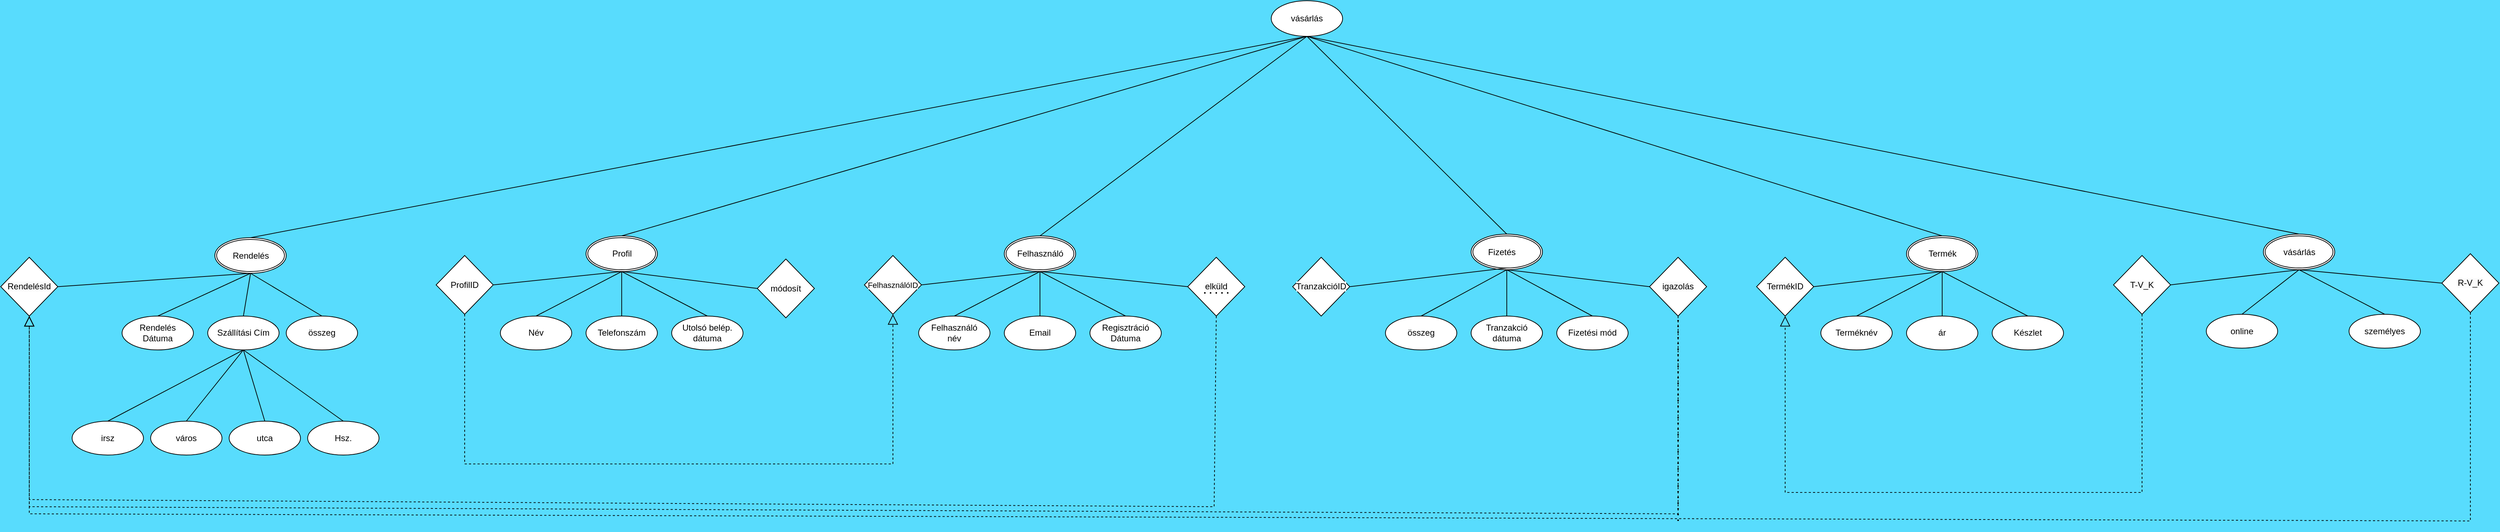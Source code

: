 <mxfile version="22.1.4" type="device">
  <diagram name="1 oldal" id="pgkRkJxASulF3byJW5MB">
    <mxGraphModel dx="4327" dy="2080" grid="1" gridSize="10" guides="1" tooltips="1" connect="1" arrows="1" fold="1" page="1" pageScale="1" pageWidth="827" pageHeight="1169" background="#58dcfd" math="0" shadow="0">
      <root>
        <mxCell id="0" />
        <mxCell id="1" parent="0" />
        <mxCell id="olo7srcj-zzZvN0HR29w-1" value="vásárlás" style="ellipse;whiteSpace=wrap;html=1;" parent="1" vertex="1">
          <mxGeometry x="990" y="170" width="100" height="50" as="geometry" />
        </mxCell>
        <mxCell id="olo7srcj-zzZvN0HR29w-6" value="" style="ellipse;whiteSpace=wrap;html=1;" parent="1" vertex="1">
          <mxGeometry x="2380" y="497.5" width="100" height="50" as="geometry" />
        </mxCell>
        <mxCell id="olo7srcj-zzZvN0HR29w-7" value="vásárlás" style="ellipse;whiteSpace=wrap;html=1;" parent="1" vertex="1">
          <mxGeometry x="2382.5" y="500" width="95" height="45" as="geometry" />
        </mxCell>
        <mxCell id="olo7srcj-zzZvN0HR29w-14" value="" style="endArrow=none;html=1;rounded=0;entryX=0.5;entryY=1;entryDx=0;entryDy=0;exitX=0.5;exitY=0;exitDx=0;exitDy=0;" parent="1" source="olo7srcj-zzZvN0HR29w-2" target="olo7srcj-zzZvN0HR29w-1" edge="1">
          <mxGeometry width="50" height="50" relative="1" as="geometry">
            <mxPoint x="-410" y="490" as="sourcePoint" />
            <mxPoint x="80" y="420" as="targetPoint" />
          </mxGeometry>
        </mxCell>
        <mxCell id="olo7srcj-zzZvN0HR29w-15" value="" style="group" parent="1" vertex="1" connectable="0">
          <mxGeometry x="-490" y="502.5" width="100" height="50" as="geometry" />
        </mxCell>
        <mxCell id="olo7srcj-zzZvN0HR29w-2" value="" style="ellipse;whiteSpace=wrap;html=1;" parent="olo7srcj-zzZvN0HR29w-15" vertex="1">
          <mxGeometry width="100" height="50" as="geometry" />
        </mxCell>
        <mxCell id="olo7srcj-zzZvN0HR29w-3" value="Rendelés" style="ellipse;whiteSpace=wrap;html=1;" parent="olo7srcj-zzZvN0HR29w-15" vertex="1">
          <mxGeometry x="2.5" y="2.5" width="95" height="45" as="geometry" />
        </mxCell>
        <mxCell id="olo7srcj-zzZvN0HR29w-16" value="" style="group" parent="1" vertex="1" connectable="0">
          <mxGeometry x="616" y="500" width="100" height="50" as="geometry" />
        </mxCell>
        <mxCell id="olo7srcj-zzZvN0HR29w-4" value="" style="ellipse;whiteSpace=wrap;html=1;" parent="olo7srcj-zzZvN0HR29w-16" vertex="1">
          <mxGeometry width="100" height="50" as="geometry" />
        </mxCell>
        <mxCell id="olo7srcj-zzZvN0HR29w-5" value="Felhasználó" style="ellipse;whiteSpace=wrap;html=1;" parent="olo7srcj-zzZvN0HR29w-16" vertex="1">
          <mxGeometry x="2.5" y="2.5" width="95" height="45" as="geometry" />
        </mxCell>
        <mxCell id="olo7srcj-zzZvN0HR29w-17" value="" style="group" parent="1" vertex="1" connectable="0">
          <mxGeometry x="30" y="500" width="100" height="50" as="geometry" />
        </mxCell>
        <mxCell id="olo7srcj-zzZvN0HR29w-8" value="" style="ellipse;whiteSpace=wrap;html=1;" parent="olo7srcj-zzZvN0HR29w-17" vertex="1">
          <mxGeometry width="100" height="50" as="geometry" />
        </mxCell>
        <mxCell id="olo7srcj-zzZvN0HR29w-9" value="Profil" style="ellipse;whiteSpace=wrap;html=1;" parent="olo7srcj-zzZvN0HR29w-17" vertex="1">
          <mxGeometry x="2.5" y="2.5" width="95" height="45" as="geometry" />
        </mxCell>
        <mxCell id="olo7srcj-zzZvN0HR29w-18" value="" style="group" parent="1" vertex="1" connectable="0">
          <mxGeometry x="1270" y="497.5" width="100" height="50" as="geometry" />
        </mxCell>
        <mxCell id="olo7srcj-zzZvN0HR29w-10" value="" style="ellipse;whiteSpace=wrap;html=1;" parent="olo7srcj-zzZvN0HR29w-18" vertex="1">
          <mxGeometry width="100" height="50" as="geometry" />
        </mxCell>
        <mxCell id="olo7srcj-zzZvN0HR29w-11" value="Fizetés&lt;span style=&quot;white-space: pre;&quot;&gt;&#x9;&lt;/span&gt;" style="ellipse;whiteSpace=wrap;html=1;" parent="olo7srcj-zzZvN0HR29w-18" vertex="1">
          <mxGeometry x="2.5" y="2.5" width="95" height="45" as="geometry" />
        </mxCell>
        <mxCell id="olo7srcj-zzZvN0HR29w-19" value="" style="group" parent="1" vertex="1" connectable="0">
          <mxGeometry x="1880" y="500" width="100" height="50" as="geometry" />
        </mxCell>
        <mxCell id="olo7srcj-zzZvN0HR29w-12" value="" style="ellipse;whiteSpace=wrap;html=1;" parent="olo7srcj-zzZvN0HR29w-19" vertex="1">
          <mxGeometry width="100" height="50" as="geometry" />
        </mxCell>
        <mxCell id="olo7srcj-zzZvN0HR29w-13" value="Termék" style="ellipse;whiteSpace=wrap;html=1;" parent="olo7srcj-zzZvN0HR29w-19" vertex="1">
          <mxGeometry x="2.5" y="2.5" width="95" height="45" as="geometry" />
        </mxCell>
        <mxCell id="olo7srcj-zzZvN0HR29w-21" value="&lt;br&gt;&lt;span style=&quot;color: rgb(0, 0, 0); font-family: Helvetica; font-size: 12px; font-style: normal; font-variant-ligatures: normal; font-variant-caps: normal; font-weight: 400; letter-spacing: normal; orphans: 2; text-align: center; text-indent: 0px; text-transform: none; widows: 2; word-spacing: 0px; -webkit-text-stroke-width: 0px; background-color: rgb(251, 251, 251); text-decoration-thickness: initial; text-decoration-style: initial; text-decoration-color: initial; float: none; display: inline !important;&quot;&gt;RendelésId&lt;br&gt;&lt;br&gt;&lt;/span&gt;" style="rhombus;whiteSpace=wrap;html=1;" parent="1" vertex="1">
          <mxGeometry x="-790" y="530" width="80" height="82.5" as="geometry" />
        </mxCell>
        <mxCell id="olo7srcj-zzZvN0HR29w-28" value="Felhasználó&lt;br&gt;név" style="ellipse;whiteSpace=wrap;html=1;" parent="1" vertex="1">
          <mxGeometry x="496" y="612.5" width="100" height="47.5" as="geometry" />
        </mxCell>
        <mxCell id="olo7srcj-zzZvN0HR29w-29" value="Rendelés&lt;br&gt;Dátuma" style="ellipse;whiteSpace=wrap;html=1;" parent="1" vertex="1">
          <mxGeometry x="-620" y="612.5" width="100" height="47.5" as="geometry" />
        </mxCell>
        <mxCell id="olo7srcj-zzZvN0HR29w-30" value="összeg" style="ellipse;whiteSpace=wrap;html=1;" parent="1" vertex="1">
          <mxGeometry x="-390" y="612.5" width="100" height="47.5" as="geometry" />
        </mxCell>
        <mxCell id="olo7srcj-zzZvN0HR29w-31" value="Szállítási Cím" style="ellipse;whiteSpace=wrap;html=1;" parent="1" vertex="1">
          <mxGeometry x="-500" y="612.5" width="100" height="47.5" as="geometry" />
        </mxCell>
        <mxCell id="olo7srcj-zzZvN0HR29w-35" value="" style="endArrow=none;html=1;rounded=0;exitX=0.5;exitY=0;exitDx=0;exitDy=0;entryX=0.5;entryY=1;entryDx=0;entryDy=0;" parent="1" source="olo7srcj-zzZvN0HR29w-29" target="olo7srcj-zzZvN0HR29w-2" edge="1">
          <mxGeometry width="50" height="50" relative="1" as="geometry">
            <mxPoint x="-240" y="610" as="sourcePoint" />
            <mxPoint x="-460" y="560" as="targetPoint" />
          </mxGeometry>
        </mxCell>
        <mxCell id="olo7srcj-zzZvN0HR29w-36" value="" style="endArrow=none;html=1;rounded=0;exitX=0.5;exitY=0;exitDx=0;exitDy=0;entryX=0.5;entryY=1;entryDx=0;entryDy=0;" parent="1" source="olo7srcj-zzZvN0HR29w-31" target="olo7srcj-zzZvN0HR29w-2" edge="1">
          <mxGeometry width="50" height="50" relative="1" as="geometry">
            <mxPoint x="-240" y="610" as="sourcePoint" />
            <mxPoint x="-460" y="560" as="targetPoint" />
          </mxGeometry>
        </mxCell>
        <mxCell id="olo7srcj-zzZvN0HR29w-37" value="" style="endArrow=none;html=1;rounded=0;exitX=0.5;exitY=0;exitDx=0;exitDy=0;entryX=0.5;entryY=1;entryDx=0;entryDy=0;" parent="1" source="olo7srcj-zzZvN0HR29w-30" target="olo7srcj-zzZvN0HR29w-2" edge="1">
          <mxGeometry width="50" height="50" relative="1" as="geometry">
            <mxPoint x="-240" y="610" as="sourcePoint" />
            <mxPoint x="-190" y="560" as="targetPoint" />
          </mxGeometry>
        </mxCell>
        <mxCell id="olo7srcj-zzZvN0HR29w-38" value="&lt;font style=&quot;font-size: 11px;&quot;&gt;&lt;br&gt;&lt;/font&gt;&lt;span style=&quot;color: rgb(0, 0, 0); font-family: Helvetica; font-style: normal; font-variant-ligatures: normal; font-variant-caps: normal; font-weight: 400; letter-spacing: normal; orphans: 2; text-align: center; text-indent: 0px; text-transform: none; widows: 2; word-spacing: 0px; -webkit-text-stroke-width: 0px; background-color: rgb(251, 251, 251); text-decoration-thickness: initial; text-decoration-style: initial; text-decoration-color: initial; float: none; display: inline !important; font-size: 11px;&quot;&gt;&lt;font style=&quot;font-size: 11px;&quot;&gt;FelhasználóID&lt;br&gt;&lt;/font&gt;&lt;br&gt;&lt;/span&gt;" style="rhombus;whiteSpace=wrap;html=1;" parent="1" vertex="1">
          <mxGeometry x="420" y="527.5" width="80" height="82.5" as="geometry" />
        </mxCell>
        <mxCell id="olo7srcj-zzZvN0HR29w-42" value="Email" style="ellipse;whiteSpace=wrap;html=1;" parent="1" vertex="1">
          <mxGeometry x="616" y="612.5" width="100" height="47.5" as="geometry" />
        </mxCell>
        <mxCell id="olo7srcj-zzZvN0HR29w-43" value="Regisztráció&lt;br&gt;Dátuma" style="ellipse;whiteSpace=wrap;html=1;" parent="1" vertex="1">
          <mxGeometry x="736" y="612.5" width="100" height="47.5" as="geometry" />
        </mxCell>
        <mxCell id="olo7srcj-zzZvN0HR29w-44" value="Név" style="ellipse;whiteSpace=wrap;html=1;" parent="1" vertex="1">
          <mxGeometry x="-90" y="612.5" width="100" height="47.5" as="geometry" />
        </mxCell>
        <mxCell id="olo7srcj-zzZvN0HR29w-45" value="&lt;span style=&quot;color: rgb(0, 0, 0); font-family: Helvetica; font-size: 12px; font-style: normal; font-variant-ligatures: normal; font-variant-caps: normal; font-weight: 400; letter-spacing: normal; orphans: 2; text-align: center; text-indent: 0px; text-transform: none; widows: 2; word-spacing: 0px; -webkit-text-stroke-width: 0px; background-color: rgb(251, 251, 251); text-decoration-thickness: initial; text-decoration-style: initial; text-decoration-color: initial; float: none; display: inline !important;&quot;&gt;ProfilID&lt;br&gt;&lt;/span&gt;" style="rhombus;whiteSpace=wrap;html=1;" parent="1" vertex="1">
          <mxGeometry x="-180" y="527.5" width="80" height="82.5" as="geometry" />
        </mxCell>
        <mxCell id="olo7srcj-zzZvN0HR29w-46" value="Utolsó belép.&lt;br&gt;dátuma" style="ellipse;whiteSpace=wrap;html=1;" parent="1" vertex="1">
          <mxGeometry x="150" y="612.5" width="100" height="47.5" as="geometry" />
        </mxCell>
        <mxCell id="olo7srcj-zzZvN0HR29w-47" value="Telefonszám" style="ellipse;whiteSpace=wrap;html=1;" parent="1" vertex="1">
          <mxGeometry x="30" y="612.5" width="100" height="47.5" as="geometry" />
        </mxCell>
        <mxCell id="olo7srcj-zzZvN0HR29w-48" value="&lt;span style=&quot;color: rgb(0, 0, 0); font-family: Helvetica; font-size: 12px; font-style: normal; font-variant-ligatures: normal; font-variant-caps: normal; font-weight: 400; letter-spacing: normal; orphans: 2; text-align: center; text-indent: 0px; text-transform: none; widows: 2; word-spacing: 0px; -webkit-text-stroke-width: 0px; background-color: rgb(251, 251, 251); text-decoration-thickness: initial; text-decoration-style: initial; text-decoration-color: initial; float: none; display: inline !important;&quot;&gt;TranzakcióID&lt;br&gt;&lt;/span&gt;" style="rhombus;whiteSpace=wrap;html=1;" parent="1" vertex="1">
          <mxGeometry x="1020" y="530" width="80" height="82.5" as="geometry" />
        </mxCell>
        <mxCell id="olo7srcj-zzZvN0HR29w-49" value="&lt;span style=&quot;color: rgb(0, 0, 0); font-family: Helvetica; font-size: 12px; font-style: normal; font-variant-ligatures: normal; font-variant-caps: normal; font-weight: 400; letter-spacing: normal; orphans: 2; text-align: center; text-indent: 0px; text-transform: none; widows: 2; word-spacing: 0px; -webkit-text-stroke-width: 0px; background-color: rgb(251, 251, 251); text-decoration-thickness: initial; text-decoration-style: initial; text-decoration-color: initial; float: none; display: inline !important;&quot;&gt;TermékID&lt;br&gt;&lt;/span&gt;" style="rhombus;whiteSpace=wrap;html=1;" parent="1" vertex="1">
          <mxGeometry x="1670" y="530" width="80" height="82.5" as="geometry" />
        </mxCell>
        <mxCell id="olo7srcj-zzZvN0HR29w-50" value="&lt;span style=&quot;color: rgb(0, 0, 0); font-family: Helvetica; font-size: 12px; font-style: normal; font-variant-ligatures: normal; font-variant-caps: normal; font-weight: 400; letter-spacing: normal; orphans: 2; text-align: center; text-indent: 0px; text-transform: none; widows: 2; word-spacing: 0px; -webkit-text-stroke-width: 0px; background-color: rgb(251, 251, 251); text-decoration-thickness: initial; text-decoration-style: initial; text-decoration-color: initial; float: none; display: inline !important;&quot;&gt;T-V_K&lt;br&gt;&lt;/span&gt;" style="rhombus;whiteSpace=wrap;html=1;" parent="1" vertex="1">
          <mxGeometry x="2170" y="527.5" width="80" height="82.5" as="geometry" />
        </mxCell>
        <mxCell id="olo7srcj-zzZvN0HR29w-51" value="összeg" style="ellipse;whiteSpace=wrap;html=1;" parent="1" vertex="1">
          <mxGeometry x="1150" y="612.5" width="100" height="47.5" as="geometry" />
        </mxCell>
        <mxCell id="olo7srcj-zzZvN0HR29w-52" value="Fizetési mód" style="ellipse;whiteSpace=wrap;html=1;" parent="1" vertex="1">
          <mxGeometry x="1390" y="612.5" width="100" height="47.5" as="geometry" />
        </mxCell>
        <mxCell id="olo7srcj-zzZvN0HR29w-53" value="Tranzakció&lt;br&gt;dátuma" style="ellipse;whiteSpace=wrap;html=1;" parent="1" vertex="1">
          <mxGeometry x="1270" y="612.5" width="100" height="47.5" as="geometry" />
        </mxCell>
        <mxCell id="olo7srcj-zzZvN0HR29w-54" value="Terméknév" style="ellipse;whiteSpace=wrap;html=1;" parent="1" vertex="1">
          <mxGeometry x="1760" y="612.5" width="100" height="47.5" as="geometry" />
        </mxCell>
        <mxCell id="olo7srcj-zzZvN0HR29w-55" value="Készlet" style="ellipse;whiteSpace=wrap;html=1;" parent="1" vertex="1">
          <mxGeometry x="2000" y="612.5" width="100" height="47.5" as="geometry" />
        </mxCell>
        <mxCell id="olo7srcj-zzZvN0HR29w-56" value="ár" style="ellipse;whiteSpace=wrap;html=1;" parent="1" vertex="1">
          <mxGeometry x="1880" y="612.5" width="100" height="47.5" as="geometry" />
        </mxCell>
        <mxCell id="olo7srcj-zzZvN0HR29w-58" value="személyes" style="ellipse;whiteSpace=wrap;html=1;" parent="1" vertex="1">
          <mxGeometry x="2500" y="610" width="100" height="47.5" as="geometry" />
        </mxCell>
        <mxCell id="olo7srcj-zzZvN0HR29w-59" value="online" style="ellipse;whiteSpace=wrap;html=1;" parent="1" vertex="1">
          <mxGeometry x="2300" y="610" width="100" height="47.5" as="geometry" />
        </mxCell>
        <mxCell id="olo7srcj-zzZvN0HR29w-60" value="irsz" style="ellipse;whiteSpace=wrap;html=1;" parent="1" vertex="1">
          <mxGeometry x="-690" y="760" width="100" height="47.5" as="geometry" />
        </mxCell>
        <mxCell id="olo7srcj-zzZvN0HR29w-61" value="város" style="ellipse;whiteSpace=wrap;html=1;" parent="1" vertex="1">
          <mxGeometry x="-580" y="760" width="100" height="47.5" as="geometry" />
        </mxCell>
        <mxCell id="olo7srcj-zzZvN0HR29w-62" value="utca" style="ellipse;whiteSpace=wrap;html=1;" parent="1" vertex="1">
          <mxGeometry x="-470" y="760" width="100" height="47.5" as="geometry" />
        </mxCell>
        <mxCell id="olo7srcj-zzZvN0HR29w-64" value="" style="endArrow=none;html=1;rounded=0;exitX=0.5;exitY=0;exitDx=0;exitDy=0;entryX=0.5;entryY=1;entryDx=0;entryDy=0;" parent="1" source="olo7srcj-zzZvN0HR29w-60" target="olo7srcj-zzZvN0HR29w-31" edge="1">
          <mxGeometry width="50" height="50" relative="1" as="geometry">
            <mxPoint x="-410" y="660" as="sourcePoint" />
            <mxPoint x="-360" y="610" as="targetPoint" />
          </mxGeometry>
        </mxCell>
        <mxCell id="olo7srcj-zzZvN0HR29w-65" value="" style="endArrow=none;html=1;rounded=0;exitX=0.5;exitY=0;exitDx=0;exitDy=0;entryX=0.5;entryY=1;entryDx=0;entryDy=0;" parent="1" source="olo7srcj-zzZvN0HR29w-61" target="olo7srcj-zzZvN0HR29w-31" edge="1">
          <mxGeometry width="50" height="50" relative="1" as="geometry">
            <mxPoint x="-550" y="770" as="sourcePoint" />
            <mxPoint x="-440" y="670" as="targetPoint" />
          </mxGeometry>
        </mxCell>
        <mxCell id="olo7srcj-zzZvN0HR29w-66" value="" style="endArrow=none;html=1;rounded=0;exitX=0.5;exitY=0;exitDx=0;exitDy=0;entryX=0.5;entryY=1;entryDx=0;entryDy=0;" parent="1" source="olo7srcj-zzZvN0HR29w-62" target="olo7srcj-zzZvN0HR29w-31" edge="1">
          <mxGeometry width="50" height="50" relative="1" as="geometry">
            <mxPoint x="-540" y="780" as="sourcePoint" />
            <mxPoint x="-430" y="680" as="targetPoint" />
          </mxGeometry>
        </mxCell>
        <mxCell id="olo7srcj-zzZvN0HR29w-67" value="Hsz." style="ellipse;whiteSpace=wrap;html=1;" parent="1" vertex="1">
          <mxGeometry x="-360" y="760" width="100" height="47.5" as="geometry" />
        </mxCell>
        <mxCell id="olo7srcj-zzZvN0HR29w-68" value="" style="endArrow=none;html=1;rounded=0;exitX=0.5;exitY=0;exitDx=0;exitDy=0;entryX=0.5;entryY=1;entryDx=0;entryDy=0;" parent="1" source="olo7srcj-zzZvN0HR29w-67" target="olo7srcj-zzZvN0HR29w-31" edge="1">
          <mxGeometry width="50" height="50" relative="1" as="geometry">
            <mxPoint x="-390" y="770" as="sourcePoint" />
            <mxPoint x="-440" y="670" as="targetPoint" />
          </mxGeometry>
        </mxCell>
        <mxCell id="olo7srcj-zzZvN0HR29w-71" value="&lt;span style=&quot;color: rgb(0, 0, 0); font-family: Helvetica; font-style: normal; font-variant-ligatures: normal; font-variant-caps: normal; font-weight: 400; letter-spacing: normal; orphans: 2; text-align: center; text-indent: 0px; text-transform: none; widows: 2; word-spacing: 0px; -webkit-text-stroke-width: 0px; background-color: rgb(251, 251, 251); text-decoration-thickness: initial; text-decoration-style: initial; text-decoration-color: initial; float: none; display: inline !important;&quot;&gt;&lt;font style=&quot;font-size: 12px;&quot;&gt;elküld&lt;/font&gt;&lt;br&gt;&lt;/span&gt;" style="rhombus;whiteSpace=wrap;html=1;" parent="1" vertex="1">
          <mxGeometry x="873" y="530" width="80" height="82.5" as="geometry" />
        </mxCell>
        <mxCell id="olo7srcj-zzZvN0HR29w-72" value="" style="endArrow=none;dashed=1;html=1;dashPattern=1 3;strokeWidth=2;rounded=0;" parent="1" edge="1">
          <mxGeometry width="50" height="50" relative="1" as="geometry">
            <mxPoint x="896" y="580" as="sourcePoint" />
            <mxPoint x="936" y="580" as="targetPoint" />
          </mxGeometry>
        </mxCell>
        <mxCell id="olo7srcj-zzZvN0HR29w-81" value="&lt;span style=&quot;color: rgb(0, 0, 0); font-family: Helvetica; font-size: 12px; font-style: normal; font-variant-ligatures: normal; font-variant-caps: normal; font-weight: 400; letter-spacing: normal; orphans: 2; text-align: center; text-indent: 0px; text-transform: none; widows: 2; word-spacing: 0px; -webkit-text-stroke-width: 0px; background-color: rgb(251, 251, 251); text-decoration-thickness: initial; text-decoration-style: initial; text-decoration-color: initial; float: none; display: inline !important;&quot;&gt;módosít&lt;br&gt;&lt;/span&gt;" style="rhombus;whiteSpace=wrap;html=1;" parent="1" vertex="1">
          <mxGeometry x="270" y="532.5" width="80" height="82.5" as="geometry" />
        </mxCell>
        <mxCell id="olo7srcj-zzZvN0HR29w-82" value="&lt;span style=&quot;color: rgb(0, 0, 0); font-family: Helvetica; font-size: 12px; font-style: normal; font-variant-ligatures: normal; font-variant-caps: normal; font-weight: 400; letter-spacing: normal; orphans: 2; text-align: center; text-indent: 0px; text-transform: none; widows: 2; word-spacing: 0px; -webkit-text-stroke-width: 0px; background-color: rgb(251, 251, 251); text-decoration-thickness: initial; text-decoration-style: initial; text-decoration-color: initial; float: none; display: inline !important;&quot;&gt;igazolás&lt;br&gt;&lt;/span&gt;" style="rhombus;whiteSpace=wrap;html=1;" parent="1" vertex="1">
          <mxGeometry x="1520" y="530" width="80" height="82.5" as="geometry" />
        </mxCell>
        <mxCell id="olo7srcj-zzZvN0HR29w-83" value="" style="endArrow=none;dashed=1;html=1;dashPattern=1 3;strokeWidth=2;rounded=0;entryX=0.5;entryY=1;entryDx=0;entryDy=0;" parent="1" target="olo7srcj-zzZvN0HR29w-82" edge="1">
          <mxGeometry width="50" height="50" relative="1" as="geometry">
            <mxPoint x="1560" y="900" as="sourcePoint" />
            <mxPoint x="1180" y="580" as="targetPoint" />
          </mxGeometry>
        </mxCell>
        <mxCell id="olo7srcj-zzZvN0HR29w-90" value="&lt;span style=&quot;color: rgb(0, 0, 0); font-family: Helvetica; font-size: 12px; font-style: normal; font-variant-ligatures: normal; font-variant-caps: normal; font-weight: 400; letter-spacing: normal; orphans: 2; text-align: center; text-indent: 0px; text-transform: none; widows: 2; word-spacing: 0px; -webkit-text-stroke-width: 0px; background-color: rgb(251, 251, 251); text-decoration-thickness: initial; text-decoration-style: initial; text-decoration-color: initial; float: none; display: inline !important;&quot;&gt;R-V_K&lt;br&gt;&lt;/span&gt;" style="rhombus;whiteSpace=wrap;html=1;" parent="1" vertex="1">
          <mxGeometry x="2630" y="525" width="80" height="82.5" as="geometry" />
        </mxCell>
        <mxCell id="olo7srcj-zzZvN0HR29w-95" value="" style="endArrow=block;dashed=1;endFill=0;endSize=12;html=1;rounded=0;entryX=0.5;entryY=1;entryDx=0;entryDy=0;exitX=0.5;exitY=1;exitDx=0;exitDy=0;" parent="1" target="olo7srcj-zzZvN0HR29w-21" edge="1" source="olo7srcj-zzZvN0HR29w-71">
          <mxGeometry width="160" relative="1" as="geometry">
            <mxPoint x="330" y="880" as="sourcePoint" />
            <mxPoint x="-790" y="620" as="targetPoint" />
            <Array as="points">
              <mxPoint x="910" y="880" />
              <mxPoint x="-750" y="870" />
            </Array>
          </mxGeometry>
        </mxCell>
        <mxCell id="91hIzFVoFFnTv9ieOb-T-1" value="" style="endArrow=block;dashed=1;endFill=0;endSize=12;html=1;rounded=0;entryX=0.5;entryY=1;entryDx=0;entryDy=0;exitX=0.5;exitY=1;exitDx=0;exitDy=0;" edge="1" parent="1" source="olo7srcj-zzZvN0HR29w-82" target="olo7srcj-zzZvN0HR29w-21">
          <mxGeometry width="160" relative="1" as="geometry">
            <mxPoint x="923" y="623" as="sourcePoint" />
            <mxPoint x="-740" y="623" as="targetPoint" />
            <Array as="points">
              <mxPoint x="1560" y="890" />
              <mxPoint x="-750" y="880" />
            </Array>
          </mxGeometry>
        </mxCell>
        <mxCell id="91hIzFVoFFnTv9ieOb-T-2" value="" style="endArrow=block;dashed=1;endFill=0;endSize=12;html=1;rounded=0;entryX=0.5;entryY=1;entryDx=0;entryDy=0;exitX=0.5;exitY=1;exitDx=0;exitDy=0;" edge="1" parent="1" source="olo7srcj-zzZvN0HR29w-90" target="olo7srcj-zzZvN0HR29w-21">
          <mxGeometry width="160" relative="1" as="geometry">
            <mxPoint x="1570" y="623" as="sourcePoint" />
            <mxPoint x="-740" y="623" as="targetPoint" />
            <Array as="points">
              <mxPoint x="2670" y="900" />
              <mxPoint x="-750" y="890" />
            </Array>
          </mxGeometry>
        </mxCell>
        <mxCell id="91hIzFVoFFnTv9ieOb-T-3" value="" style="endArrow=block;dashed=1;endFill=0;endSize=12;html=1;rounded=0;exitX=0.5;exitY=1;exitDx=0;exitDy=0;entryX=0.5;entryY=1;entryDx=0;entryDy=0;" edge="1" parent="1" source="olo7srcj-zzZvN0HR29w-50" target="olo7srcj-zzZvN0HR29w-49">
          <mxGeometry width="160" relative="1" as="geometry">
            <mxPoint x="923" y="623" as="sourcePoint" />
            <mxPoint x="770" y="700" as="targetPoint" />
            <Array as="points">
              <mxPoint x="2210" y="860" />
              <mxPoint x="1710" y="860" />
            </Array>
          </mxGeometry>
        </mxCell>
        <mxCell id="91hIzFVoFFnTv9ieOb-T-6" value="" style="endArrow=block;dashed=1;endFill=0;endSize=12;html=1;rounded=0;entryX=0.5;entryY=1;entryDx=0;entryDy=0;exitX=0.5;exitY=1;exitDx=0;exitDy=0;" edge="1" parent="1" source="olo7srcj-zzZvN0HR29w-45" target="olo7srcj-zzZvN0HR29w-38">
          <mxGeometry width="160" relative="1" as="geometry">
            <mxPoint x="923" y="623" as="sourcePoint" />
            <mxPoint x="-740" y="623" as="targetPoint" />
            <Array as="points">
              <mxPoint x="-140" y="820" />
              <mxPoint x="460" y="820" />
            </Array>
          </mxGeometry>
        </mxCell>
        <mxCell id="91hIzFVoFFnTv9ieOb-T-8" value="" style="endArrow=none;html=1;rounded=0;exitX=1;exitY=0.5;exitDx=0;exitDy=0;entryX=0.5;entryY=1;entryDx=0;entryDy=0;" edge="1" parent="1" source="olo7srcj-zzZvN0HR29w-21" target="olo7srcj-zzZvN0HR29w-2">
          <mxGeometry width="50" height="50" relative="1" as="geometry">
            <mxPoint x="-560" y="623" as="sourcePoint" />
            <mxPoint x="-450" y="560" as="targetPoint" />
          </mxGeometry>
        </mxCell>
        <mxCell id="91hIzFVoFFnTv9ieOb-T-9" value="" style="endArrow=none;html=1;rounded=0;exitX=1;exitY=0.5;exitDx=0;exitDy=0;entryX=0.5;entryY=1;entryDx=0;entryDy=0;" edge="1" parent="1" source="olo7srcj-zzZvN0HR29w-45" target="olo7srcj-zzZvN0HR29w-8">
          <mxGeometry width="50" height="50" relative="1" as="geometry">
            <mxPoint x="-700" y="581" as="sourcePoint" />
            <mxPoint x="-430" y="563" as="targetPoint" />
          </mxGeometry>
        </mxCell>
        <mxCell id="91hIzFVoFFnTv9ieOb-T-10" value="" style="endArrow=none;html=1;rounded=0;exitX=0.5;exitY=0;exitDx=0;exitDy=0;entryX=0.5;entryY=1;entryDx=0;entryDy=0;" edge="1" parent="1" source="olo7srcj-zzZvN0HR29w-44" target="olo7srcj-zzZvN0HR29w-8">
          <mxGeometry width="50" height="50" relative="1" as="geometry">
            <mxPoint x="-90" y="579" as="sourcePoint" />
            <mxPoint x="90" y="560" as="targetPoint" />
          </mxGeometry>
        </mxCell>
        <mxCell id="91hIzFVoFFnTv9ieOb-T-11" value="" style="endArrow=none;html=1;rounded=0;exitX=0.5;exitY=0;exitDx=0;exitDy=0;entryX=0.5;entryY=1;entryDx=0;entryDy=0;" edge="1" parent="1" source="olo7srcj-zzZvN0HR29w-47" target="olo7srcj-zzZvN0HR29w-8">
          <mxGeometry width="50" height="50" relative="1" as="geometry">
            <mxPoint x="-30" y="623" as="sourcePoint" />
            <mxPoint x="90" y="560" as="targetPoint" />
          </mxGeometry>
        </mxCell>
        <mxCell id="91hIzFVoFFnTv9ieOb-T-12" value="" style="endArrow=none;html=1;rounded=0;exitX=0.5;exitY=0;exitDx=0;exitDy=0;entryX=0.5;entryY=1;entryDx=0;entryDy=0;" edge="1" parent="1" source="olo7srcj-zzZvN0HR29w-46" target="olo7srcj-zzZvN0HR29w-8">
          <mxGeometry width="50" height="50" relative="1" as="geometry">
            <mxPoint x="90" y="623" as="sourcePoint" />
            <mxPoint x="90" y="560" as="targetPoint" />
          </mxGeometry>
        </mxCell>
        <mxCell id="91hIzFVoFFnTv9ieOb-T-13" value="" style="endArrow=none;html=1;rounded=0;exitX=0;exitY=0.5;exitDx=0;exitDy=0;entryX=0.5;entryY=1;entryDx=0;entryDy=0;" edge="1" parent="1" source="olo7srcj-zzZvN0HR29w-81" target="olo7srcj-zzZvN0HR29w-8">
          <mxGeometry width="50" height="50" relative="1" as="geometry">
            <mxPoint x="210" y="623" as="sourcePoint" />
            <mxPoint x="90" y="560" as="targetPoint" />
          </mxGeometry>
        </mxCell>
        <mxCell id="91hIzFVoFFnTv9ieOb-T-14" value="" style="endArrow=none;html=1;rounded=0;exitX=1;exitY=0.5;exitDx=0;exitDy=0;entryX=0.5;entryY=1;entryDx=0;entryDy=0;" edge="1" parent="1" source="olo7srcj-zzZvN0HR29w-38" target="olo7srcj-zzZvN0HR29w-4">
          <mxGeometry width="50" height="50" relative="1" as="geometry">
            <mxPoint x="220" y="633" as="sourcePoint" />
            <mxPoint x="100" y="570" as="targetPoint" />
          </mxGeometry>
        </mxCell>
        <mxCell id="91hIzFVoFFnTv9ieOb-T-15" value="" style="endArrow=none;html=1;rounded=0;exitX=0.5;exitY=0;exitDx=0;exitDy=0;entryX=0.5;entryY=1;entryDx=0;entryDy=0;" edge="1" parent="1" source="olo7srcj-zzZvN0HR29w-28" target="olo7srcj-zzZvN0HR29w-4">
          <mxGeometry width="50" height="50" relative="1" as="geometry">
            <mxPoint x="510" y="579" as="sourcePoint" />
            <mxPoint x="676" y="560" as="targetPoint" />
          </mxGeometry>
        </mxCell>
        <mxCell id="91hIzFVoFFnTv9ieOb-T-16" value="" style="endArrow=none;html=1;rounded=0;exitX=0.5;exitY=0;exitDx=0;exitDy=0;entryX=0.5;entryY=1;entryDx=0;entryDy=0;" edge="1" parent="1" source="olo7srcj-zzZvN0HR29w-42" target="olo7srcj-zzZvN0HR29w-4">
          <mxGeometry width="50" height="50" relative="1" as="geometry">
            <mxPoint x="556" y="623" as="sourcePoint" />
            <mxPoint x="676" y="560" as="targetPoint" />
          </mxGeometry>
        </mxCell>
        <mxCell id="91hIzFVoFFnTv9ieOb-T-17" value="" style="endArrow=none;html=1;rounded=0;entryX=0.5;entryY=1;entryDx=0;entryDy=0;exitX=0.5;exitY=0;exitDx=0;exitDy=0;" edge="1" parent="1" source="olo7srcj-zzZvN0HR29w-43" target="olo7srcj-zzZvN0HR29w-4">
          <mxGeometry width="50" height="50" relative="1" as="geometry">
            <mxPoint x="780" y="600" as="sourcePoint" />
            <mxPoint x="676" y="560" as="targetPoint" />
          </mxGeometry>
        </mxCell>
        <mxCell id="91hIzFVoFFnTv9ieOb-T-19" value="" style="endArrow=none;html=1;rounded=0;entryX=0.5;entryY=1;entryDx=0;entryDy=0;exitX=0;exitY=0.5;exitDx=0;exitDy=0;" edge="1" parent="1" source="olo7srcj-zzZvN0HR29w-71" target="olo7srcj-zzZvN0HR29w-4">
          <mxGeometry width="50" height="50" relative="1" as="geometry">
            <mxPoint x="796" y="623" as="sourcePoint" />
            <mxPoint x="676" y="560" as="targetPoint" />
          </mxGeometry>
        </mxCell>
        <mxCell id="91hIzFVoFFnTv9ieOb-T-20" value="" style="endArrow=none;html=1;rounded=0;entryX=0.5;entryY=1;entryDx=0;entryDy=0;exitX=0;exitY=0.5;exitDx=0;exitDy=0;" edge="1" parent="1" source="olo7srcj-zzZvN0HR29w-82" target="olo7srcj-zzZvN0HR29w-10">
          <mxGeometry width="50" height="50" relative="1" as="geometry">
            <mxPoint x="1520" y="568.5" as="sourcePoint" />
            <mxPoint x="1313" y="547.5" as="targetPoint" />
          </mxGeometry>
        </mxCell>
        <mxCell id="91hIzFVoFFnTv9ieOb-T-21" value="" style="endArrow=none;html=1;rounded=0;entryX=0.5;entryY=1;entryDx=0;entryDy=0;exitX=0.5;exitY=0;exitDx=0;exitDy=0;" edge="1" parent="1" source="olo7srcj-zzZvN0HR29w-52" target="olo7srcj-zzZvN0HR29w-10">
          <mxGeometry width="50" height="50" relative="1" as="geometry">
            <mxPoint x="1530" y="581" as="sourcePoint" />
            <mxPoint x="1330" y="558" as="targetPoint" />
          </mxGeometry>
        </mxCell>
        <mxCell id="91hIzFVoFFnTv9ieOb-T-22" value="" style="endArrow=none;html=1;rounded=0;entryX=0.5;entryY=1;entryDx=0;entryDy=0;exitX=0.5;exitY=0;exitDx=0;exitDy=0;" edge="1" parent="1" source="olo7srcj-zzZvN0HR29w-53" target="olo7srcj-zzZvN0HR29w-10">
          <mxGeometry width="50" height="50" relative="1" as="geometry">
            <mxPoint x="1450" y="623" as="sourcePoint" />
            <mxPoint x="1330" y="558" as="targetPoint" />
          </mxGeometry>
        </mxCell>
        <mxCell id="91hIzFVoFFnTv9ieOb-T-23" value="" style="endArrow=none;html=1;rounded=0;entryX=0.5;entryY=1;entryDx=0;entryDy=0;exitX=0.5;exitY=0;exitDx=0;exitDy=0;" edge="1" parent="1" source="olo7srcj-zzZvN0HR29w-51" target="olo7srcj-zzZvN0HR29w-10">
          <mxGeometry width="50" height="50" relative="1" as="geometry">
            <mxPoint x="1330" y="623" as="sourcePoint" />
            <mxPoint x="1330" y="558" as="targetPoint" />
          </mxGeometry>
        </mxCell>
        <mxCell id="91hIzFVoFFnTv9ieOb-T-24" value="" style="endArrow=none;html=1;rounded=0;entryX=0.5;entryY=1;entryDx=0;entryDy=0;exitX=0.5;exitY=0;exitDx=0;exitDy=0;" edge="1" parent="1" source="olo7srcj-zzZvN0HR29w-55" target="olo7srcj-zzZvN0HR29w-12">
          <mxGeometry width="50" height="50" relative="1" as="geometry">
            <mxPoint x="2150" y="570.5" as="sourcePoint" />
            <mxPoint x="1950" y="547.5" as="targetPoint" />
          </mxGeometry>
        </mxCell>
        <mxCell id="91hIzFVoFFnTv9ieOb-T-25" value="" style="endArrow=none;html=1;rounded=0;entryX=0.5;entryY=1;entryDx=0;entryDy=0;exitX=0.5;exitY=0;exitDx=0;exitDy=0;" edge="1" parent="1" source="olo7srcj-zzZvN0HR29w-56" target="olo7srcj-zzZvN0HR29w-12">
          <mxGeometry width="50" height="50" relative="1" as="geometry">
            <mxPoint x="2060" y="623" as="sourcePoint" />
            <mxPoint x="1960" y="557.5" as="targetPoint" />
          </mxGeometry>
        </mxCell>
        <mxCell id="91hIzFVoFFnTv9ieOb-T-26" value="" style="endArrow=none;html=1;rounded=0;entryX=0.5;entryY=1;entryDx=0;entryDy=0;exitX=0.5;exitY=0;exitDx=0;exitDy=0;" edge="1" parent="1" source="olo7srcj-zzZvN0HR29w-54" target="olo7srcj-zzZvN0HR29w-12">
          <mxGeometry width="50" height="50" relative="1" as="geometry">
            <mxPoint x="1940" y="623" as="sourcePoint" />
            <mxPoint x="1940" y="560" as="targetPoint" />
          </mxGeometry>
        </mxCell>
        <mxCell id="91hIzFVoFFnTv9ieOb-T-27" value="" style="endArrow=none;html=1;rounded=0;entryX=0.5;entryY=1;entryDx=0;entryDy=0;exitX=1;exitY=0.5;exitDx=0;exitDy=0;" edge="1" parent="1" source="olo7srcj-zzZvN0HR29w-49" target="olo7srcj-zzZvN0HR29w-12">
          <mxGeometry width="50" height="50" relative="1" as="geometry">
            <mxPoint x="1820" y="623" as="sourcePoint" />
            <mxPoint x="1940" y="560" as="targetPoint" />
          </mxGeometry>
        </mxCell>
        <mxCell id="91hIzFVoFFnTv9ieOb-T-28" value="" style="endArrow=none;html=1;rounded=0;entryX=0.5;entryY=1;entryDx=0;entryDy=0;exitX=0.5;exitY=0;exitDx=0;exitDy=0;" edge="1" parent="1" source="olo7srcj-zzZvN0HR29w-58" target="olo7srcj-zzZvN0HR29w-6">
          <mxGeometry width="50" height="50" relative="1" as="geometry">
            <mxPoint x="2550" y="607.5" as="sourcePoint" />
            <mxPoint x="2430" y="550" as="targetPoint" />
          </mxGeometry>
        </mxCell>
        <mxCell id="91hIzFVoFFnTv9ieOb-T-29" value="" style="endArrow=none;html=1;rounded=0;exitX=0.5;exitY=0;exitDx=0;exitDy=0;entryX=0.5;entryY=1;entryDx=0;entryDy=0;" edge="1" parent="1" source="olo7srcj-zzZvN0HR29w-59" target="olo7srcj-zzZvN0HR29w-6">
          <mxGeometry width="50" height="50" relative="1" as="geometry">
            <mxPoint x="2560" y="620.5" as="sourcePoint" />
            <mxPoint x="2430" y="547.5" as="targetPoint" />
          </mxGeometry>
        </mxCell>
        <mxCell id="91hIzFVoFFnTv9ieOb-T-30" value="" style="endArrow=none;html=1;rounded=0;exitX=1;exitY=0.5;exitDx=0;exitDy=0;entryX=0.5;entryY=1;entryDx=0;entryDy=0;" edge="1" parent="1" source="olo7srcj-zzZvN0HR29w-50" target="olo7srcj-zzZvN0HR29w-6">
          <mxGeometry width="50" height="50" relative="1" as="geometry">
            <mxPoint x="2360" y="620.5" as="sourcePoint" />
            <mxPoint x="2430" y="568.5" as="targetPoint" />
          </mxGeometry>
        </mxCell>
        <mxCell id="91hIzFVoFFnTv9ieOb-T-31" value="" style="endArrow=none;html=1;rounded=0;entryX=0.5;entryY=1;entryDx=0;entryDy=0;exitX=0;exitY=0.5;exitDx=0;exitDy=0;" edge="1" parent="1" source="olo7srcj-zzZvN0HR29w-90" target="olo7srcj-zzZvN0HR29w-6">
          <mxGeometry width="50" height="50" relative="1" as="geometry">
            <mxPoint x="2560" y="619.5" as="sourcePoint" />
            <mxPoint x="2440" y="557.5" as="targetPoint" />
          </mxGeometry>
        </mxCell>
        <mxCell id="91hIzFVoFFnTv9ieOb-T-32" value="" style="endArrow=none;html=1;rounded=0;exitX=0.5;exitY=0;exitDx=0;exitDy=0;entryX=0.5;entryY=1;entryDx=0;entryDy=0;" edge="1" parent="1" source="olo7srcj-zzZvN0HR29w-8" target="olo7srcj-zzZvN0HR29w-1">
          <mxGeometry width="50" height="50" relative="1" as="geometry">
            <mxPoint x="-430" y="513" as="sourcePoint" />
            <mxPoint x="280" y="270" as="targetPoint" />
          </mxGeometry>
        </mxCell>
        <mxCell id="91hIzFVoFFnTv9ieOb-T-33" value="" style="endArrow=none;html=1;rounded=0;exitX=0.5;exitY=0;exitDx=0;exitDy=0;entryX=0.5;entryY=1;entryDx=0;entryDy=0;" edge="1" parent="1" source="olo7srcj-zzZvN0HR29w-4" target="olo7srcj-zzZvN0HR29w-1">
          <mxGeometry width="50" height="50" relative="1" as="geometry">
            <mxPoint x="90" y="510" as="sourcePoint" />
            <mxPoint x="280" y="260" as="targetPoint" />
          </mxGeometry>
        </mxCell>
        <mxCell id="91hIzFVoFFnTv9ieOb-T-35" value="" style="endArrow=none;html=1;rounded=0;exitX=0.5;exitY=0;exitDx=0;exitDy=0;entryX=0.5;entryY=1;entryDx=0;entryDy=0;" edge="1" parent="1" source="olo7srcj-zzZvN0HR29w-10" target="olo7srcj-zzZvN0HR29w-1">
          <mxGeometry width="50" height="50" relative="1" as="geometry">
            <mxPoint x="676" y="510" as="sourcePoint" />
            <mxPoint x="270" y="250" as="targetPoint" />
          </mxGeometry>
        </mxCell>
        <mxCell id="91hIzFVoFFnTv9ieOb-T-36" value="" style="endArrow=none;html=1;rounded=0;exitX=0.5;exitY=0;exitDx=0;exitDy=0;entryX=0.5;entryY=1;entryDx=0;entryDy=0;" edge="1" parent="1" source="olo7srcj-zzZvN0HR29w-12" target="olo7srcj-zzZvN0HR29w-1">
          <mxGeometry width="50" height="50" relative="1" as="geometry">
            <mxPoint x="1330" y="508" as="sourcePoint" />
            <mxPoint x="490" y="180" as="targetPoint" />
          </mxGeometry>
        </mxCell>
        <mxCell id="91hIzFVoFFnTv9ieOb-T-37" value="" style="endArrow=none;html=1;rounded=0;exitX=0.5;exitY=0;exitDx=0;exitDy=0;entryX=0.5;entryY=1;entryDx=0;entryDy=0;" edge="1" parent="1" source="olo7srcj-zzZvN0HR29w-6" target="olo7srcj-zzZvN0HR29w-1">
          <mxGeometry width="50" height="50" relative="1" as="geometry">
            <mxPoint x="1940" y="510" as="sourcePoint" />
            <mxPoint x="500" y="190" as="targetPoint" />
          </mxGeometry>
        </mxCell>
        <mxCell id="91hIzFVoFFnTv9ieOb-T-38" value="" style="endArrow=none;html=1;rounded=0;entryX=0.5;entryY=1;entryDx=0;entryDy=0;exitX=1;exitY=0.5;exitDx=0;exitDy=0;" edge="1" parent="1" source="olo7srcj-zzZvN0HR29w-48" target="olo7srcj-zzZvN0HR29w-11">
          <mxGeometry width="50" height="50" relative="1" as="geometry">
            <mxPoint x="1210" y="623" as="sourcePoint" />
            <mxPoint x="1330" y="558" as="targetPoint" />
          </mxGeometry>
        </mxCell>
      </root>
    </mxGraphModel>
  </diagram>
</mxfile>

